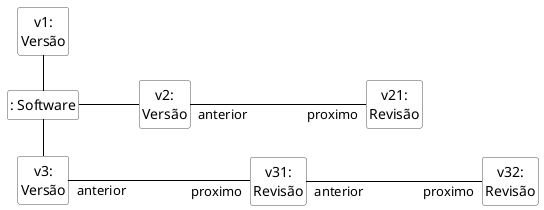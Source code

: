 @startuml mod07ima09
hide circle
hide methods
hide empty members

skinparam class {
    BackgroundColor White
    ArrowColor Black
    BorderColor #505050
}
class "v1:\nVersão" as v1
class ": Software" as so
class "v2:\nVersão" as v2
class "v21:\nRevisão" as v21
class "v3:\nVersão" as v3
class "v31:\nRevisão" as v31
class "v32:\nRevisão" as v32
left to right direction
v1 -right-so
so -- v2
v2 "anterior"---"proximo"v21
so -right- v3
v3 "anterior"---"proximo"v31
v31 "anterior"---"proximo"v32
@enduml